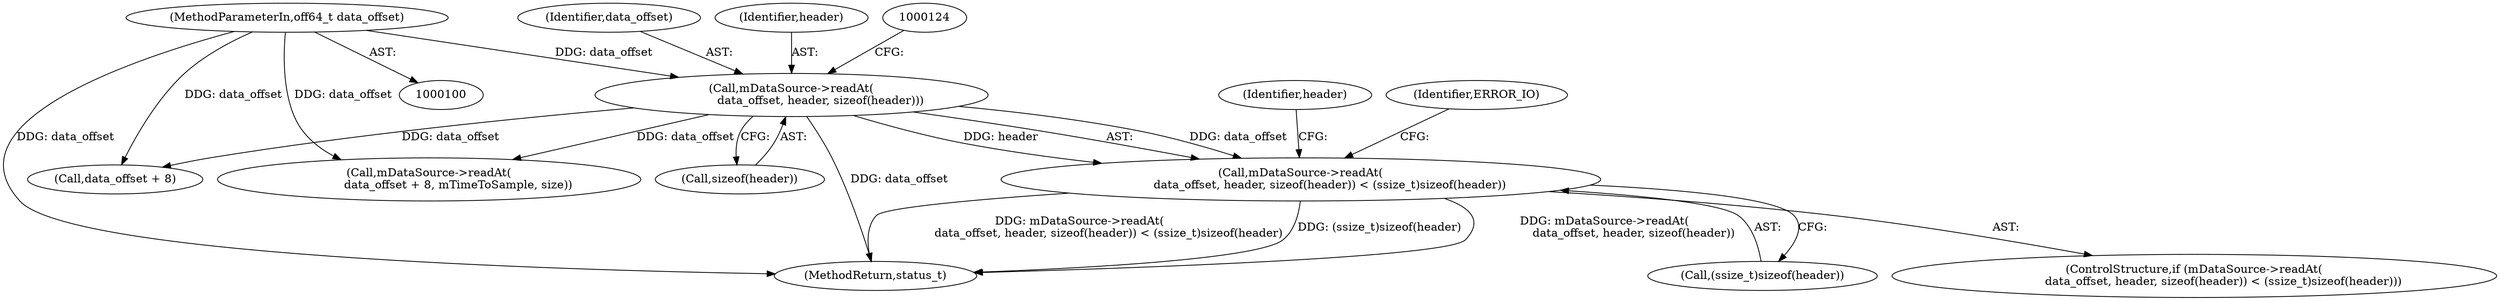 digraph "0_Android_edd4a76eb4747bd19ed122df46fa46b452c12a0d_1@API" {
"1000117" [label="(Call,mDataSource->readAt(\n                data_offset, header, sizeof(header)) < (ssize_t)sizeof(header))"];
"1000118" [label="(Call,mDataSource->readAt(\n                data_offset, header, sizeof(header)))"];
"1000101" [label="(MethodParameterIn,off64_t data_offset)"];
"1000116" [label="(ControlStructure,if (mDataSource->readAt(\n                data_offset, header, sizeof(header)) < (ssize_t)sizeof(header)))"];
"1000133" [label="(Identifier,header)"];
"1000177" [label="(Call,data_offset + 8)"];
"1000101" [label="(MethodParameterIn,off64_t data_offset)"];
"1000117" [label="(Call,mDataSource->readAt(\n                data_offset, header, sizeof(header)) < (ssize_t)sizeof(header))"];
"1000123" [label="(Call,(ssize_t)sizeof(header))"];
"1000121" [label="(Call,sizeof(header))"];
"1000118" [label="(Call,mDataSource->readAt(\n                data_offset, header, sizeof(header)))"];
"1000129" [label="(Identifier,ERROR_IO)"];
"1000119" [label="(Identifier,data_offset)"];
"1000211" [label="(MethodReturn,status_t)"];
"1000176" [label="(Call,mDataSource->readAt(\n                data_offset + 8, mTimeToSample, size))"];
"1000120" [label="(Identifier,header)"];
"1000117" -> "1000116"  [label="AST: "];
"1000117" -> "1000123"  [label="CFG: "];
"1000118" -> "1000117"  [label="AST: "];
"1000123" -> "1000117"  [label="AST: "];
"1000129" -> "1000117"  [label="CFG: "];
"1000133" -> "1000117"  [label="CFG: "];
"1000117" -> "1000211"  [label="DDG: mDataSource->readAt(\n                data_offset, header, sizeof(header))"];
"1000117" -> "1000211"  [label="DDG: mDataSource->readAt(\n                data_offset, header, sizeof(header)) < (ssize_t)sizeof(header)"];
"1000117" -> "1000211"  [label="DDG: (ssize_t)sizeof(header)"];
"1000118" -> "1000117"  [label="DDG: data_offset"];
"1000118" -> "1000117"  [label="DDG: header"];
"1000118" -> "1000121"  [label="CFG: "];
"1000119" -> "1000118"  [label="AST: "];
"1000120" -> "1000118"  [label="AST: "];
"1000121" -> "1000118"  [label="AST: "];
"1000124" -> "1000118"  [label="CFG: "];
"1000118" -> "1000211"  [label="DDG: data_offset"];
"1000101" -> "1000118"  [label="DDG: data_offset"];
"1000118" -> "1000176"  [label="DDG: data_offset"];
"1000118" -> "1000177"  [label="DDG: data_offset"];
"1000101" -> "1000100"  [label="AST: "];
"1000101" -> "1000211"  [label="DDG: data_offset"];
"1000101" -> "1000176"  [label="DDG: data_offset"];
"1000101" -> "1000177"  [label="DDG: data_offset"];
}

